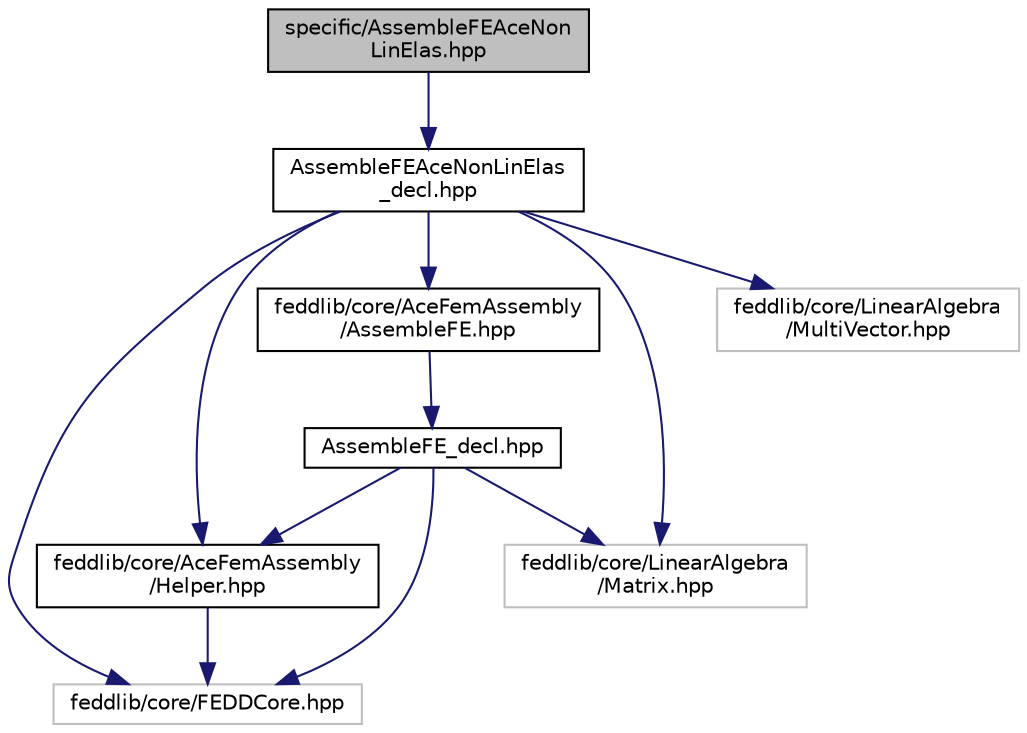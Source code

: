 digraph "specific/AssembleFEAceNonLinElas.hpp"
{
 // LATEX_PDF_SIZE
  edge [fontname="Helvetica",fontsize="10",labelfontname="Helvetica",labelfontsize="10"];
  node [fontname="Helvetica",fontsize="10",shape=record];
  Node1 [label="specific/AssembleFEAceNon\lLinElas.hpp",height=0.2,width=0.4,color="black", fillcolor="grey75", style="filled", fontcolor="black",tooltip=" "];
  Node1 -> Node2 [color="midnightblue",fontsize="10",style="solid"];
  Node2 [label="AssembleFEAceNonLinElas\l_decl.hpp",height=0.2,width=0.4,color="black", fillcolor="white", style="filled",URL="$AssembleFEAceNonLinElas__decl_8hpp.html",tooltip=" "];
  Node2 -> Node3 [color="midnightblue",fontsize="10",style="solid"];
  Node3 [label="feddlib/core/AceFemAssembly\l/AssembleFE.hpp",height=0.2,width=0.4,color="black", fillcolor="white", style="filled",URL="$AssembleFE_8hpp.html",tooltip=" "];
  Node3 -> Node4 [color="midnightblue",fontsize="10",style="solid"];
  Node4 [label="AssembleFE_decl.hpp",height=0.2,width=0.4,color="black", fillcolor="white", style="filled",URL="$AssembleFE__decl_8hpp.html",tooltip=" "];
  Node4 -> Node5 [color="midnightblue",fontsize="10",style="solid"];
  Node5 [label="feddlib/core/FEDDCore.hpp",height=0.2,width=0.4,color="grey75", fillcolor="white", style="filled",tooltip=" "];
  Node4 -> Node6 [color="midnightblue",fontsize="10",style="solid"];
  Node6 [label="feddlib/core/LinearAlgebra\l/Matrix.hpp",height=0.2,width=0.4,color="grey75", fillcolor="white", style="filled",tooltip=" "];
  Node4 -> Node7 [color="midnightblue",fontsize="10",style="solid"];
  Node7 [label="feddlib/core/AceFemAssembly\l/Helper.hpp",height=0.2,width=0.4,color="black", fillcolor="white", style="filled",URL="$Helper_8hpp.html",tooltip=" "];
  Node7 -> Node5 [color="midnightblue",fontsize="10",style="solid"];
  Node2 -> Node7 [color="midnightblue",fontsize="10",style="solid"];
  Node2 -> Node5 [color="midnightblue",fontsize="10",style="solid"];
  Node2 -> Node6 [color="midnightblue",fontsize="10",style="solid"];
  Node2 -> Node8 [color="midnightblue",fontsize="10",style="solid"];
  Node8 [label="feddlib/core/LinearAlgebra\l/MultiVector.hpp",height=0.2,width=0.4,color="grey75", fillcolor="white", style="filled",tooltip=" "];
}
